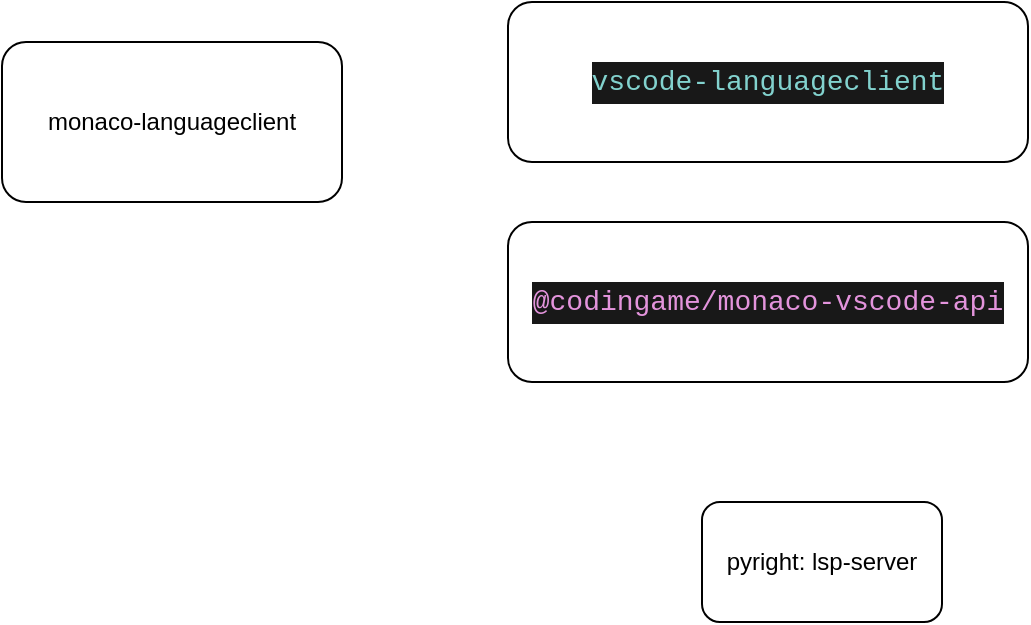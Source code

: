 <mxfile version="26.0.16">
  <diagram name="第 1 页" id="zYLh9SmXhSbaYedIxdnW">
    <mxGraphModel dx="1434" dy="761" grid="1" gridSize="10" guides="1" tooltips="1" connect="1" arrows="1" fold="1" page="1" pageScale="1" pageWidth="827" pageHeight="1169" math="0" shadow="0">
      <root>
        <mxCell id="0" />
        <mxCell id="1" parent="0" />
        <mxCell id="sEfCx93ZPlgC17M_b71b-1" value="pyright: lsp-server" style="rounded=1;whiteSpace=wrap;html=1;" parent="1" vertex="1">
          <mxGeometry x="380" y="270" width="120" height="60" as="geometry" />
        </mxCell>
        <mxCell id="sEfCx93ZPlgC17M_b71b-2" value="monaco-languageclient" style="rounded=1;whiteSpace=wrap;html=1;" parent="1" vertex="1">
          <mxGeometry x="30" y="40" width="170" height="80" as="geometry" />
        </mxCell>
        <mxCell id="sEfCx93ZPlgC17M_b71b-8" value="&lt;div style=&quot;color: rgb(214, 214, 221); background-color: rgb(24, 24, 24); font-family: &amp;quot;Meslo LG S for Powerline&amp;quot;, Menlo, Monaco, &amp;quot;Courier New&amp;quot;, monospace, Menlo, Monaco, &amp;quot;Courier New&amp;quot;, monospace; font-size: 14px; line-height: 21px; white-space: pre;&quot;&gt;&lt;span style=&quot;color: #82d2ce;&quot;&gt;vscode-languageclient&lt;/span&gt;&lt;/div&gt;" style="rounded=1;whiteSpace=wrap;html=1;" parent="1" vertex="1">
          <mxGeometry x="283" y="20" width="260" height="80" as="geometry" />
        </mxCell>
        <mxCell id="sEfCx93ZPlgC17M_b71b-9" value="&lt;div style=&quot;color: rgb(214, 214, 221); background-color: rgb(24, 24, 24); font-family: &amp;quot;Meslo LG S for Powerline&amp;quot;, Menlo, Monaco, &amp;quot;Courier New&amp;quot;, monospace, Menlo, Monaco, &amp;quot;Courier New&amp;quot;, monospace; font-size: 14px; line-height: 21px; white-space: pre;&quot;&gt;&lt;div style=&quot;line-height: 21px;&quot;&gt;&lt;span style=&quot;color: #e394dc;&quot;&gt;@codingame/monaco-vscode-api&lt;/span&gt;&lt;/div&gt;&lt;/div&gt;" style="rounded=1;whiteSpace=wrap;html=1;" parent="1" vertex="1">
          <mxGeometry x="283" y="130" width="260" height="80" as="geometry" />
        </mxCell>
      </root>
    </mxGraphModel>
  </diagram>
</mxfile>

